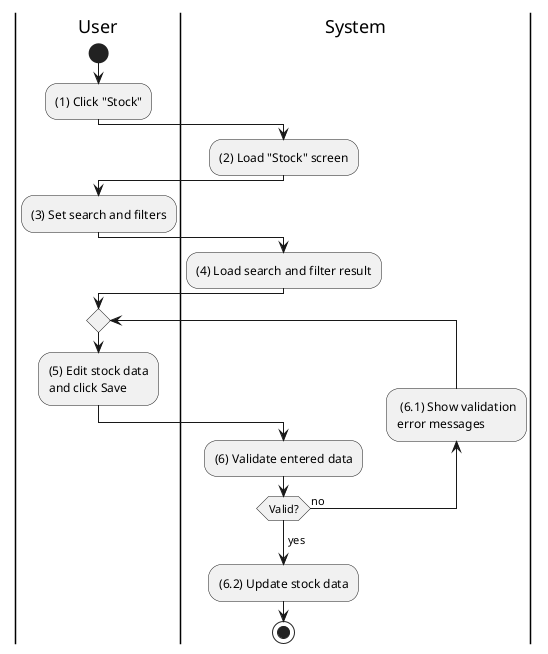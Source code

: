 @startuml inventory-stock-manage
|u|User
|s|System

|u|
start
:(1) Click "Stock";

|s|
:(2) Load "Stock" screen;

|u|
:(3) Set search and filters;

|s|
:(4) Load search and filter result;

|u|
repeat
    :(5) Edit stock data\nand click Save;

    |s|
    :(6) Validate entered data;
    backward: (6.1) Show validation\nerror messages;
repeat while (Valid?) is (no)
->yes;
:(6.2) Update stock data;
stop
@enduml